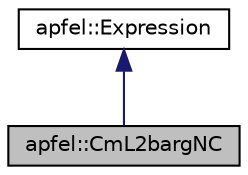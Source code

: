 digraph "apfel::CmL2bargNC"
{
  edge [fontname="Helvetica",fontsize="10",labelfontname="Helvetica",labelfontsize="10"];
  node [fontname="Helvetica",fontsize="10",shape=record];
  Node0 [label="apfel::CmL2bargNC",height=0.2,width=0.4,color="black", fillcolor="grey75", style="filled", fontcolor="black"];
  Node1 -> Node0 [dir="back",color="midnightblue",fontsize="10",style="solid",fontname="Helvetica"];
  Node1 [label="apfel::Expression",height=0.2,width=0.4,color="black", fillcolor="white", style="filled",URL="$a00263.html",tooltip="The Expression class for the manipulation of the splitting and coeffient functions. "];
}
